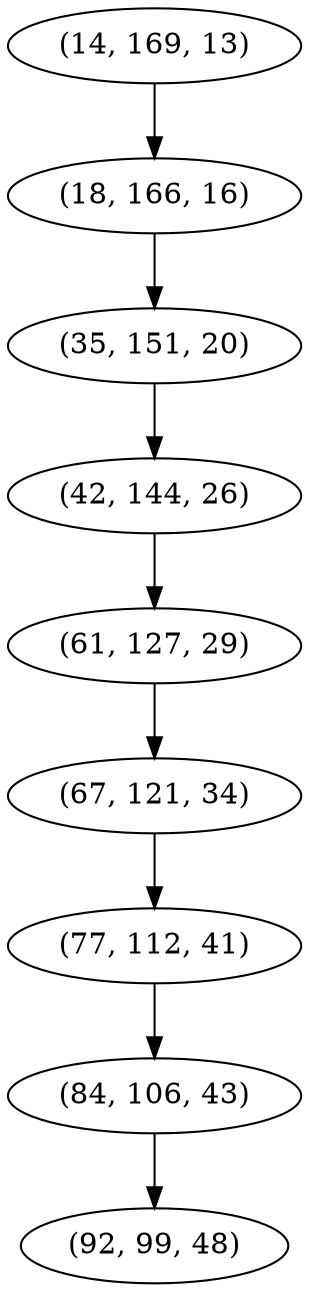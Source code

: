 digraph tree {
    "(14, 169, 13)";
    "(18, 166, 16)";
    "(35, 151, 20)";
    "(42, 144, 26)";
    "(61, 127, 29)";
    "(67, 121, 34)";
    "(77, 112, 41)";
    "(84, 106, 43)";
    "(92, 99, 48)";
    "(14, 169, 13)" -> "(18, 166, 16)";
    "(18, 166, 16)" -> "(35, 151, 20)";
    "(35, 151, 20)" -> "(42, 144, 26)";
    "(42, 144, 26)" -> "(61, 127, 29)";
    "(61, 127, 29)" -> "(67, 121, 34)";
    "(67, 121, 34)" -> "(77, 112, 41)";
    "(77, 112, 41)" -> "(84, 106, 43)";
    "(84, 106, 43)" -> "(92, 99, 48)";
}
